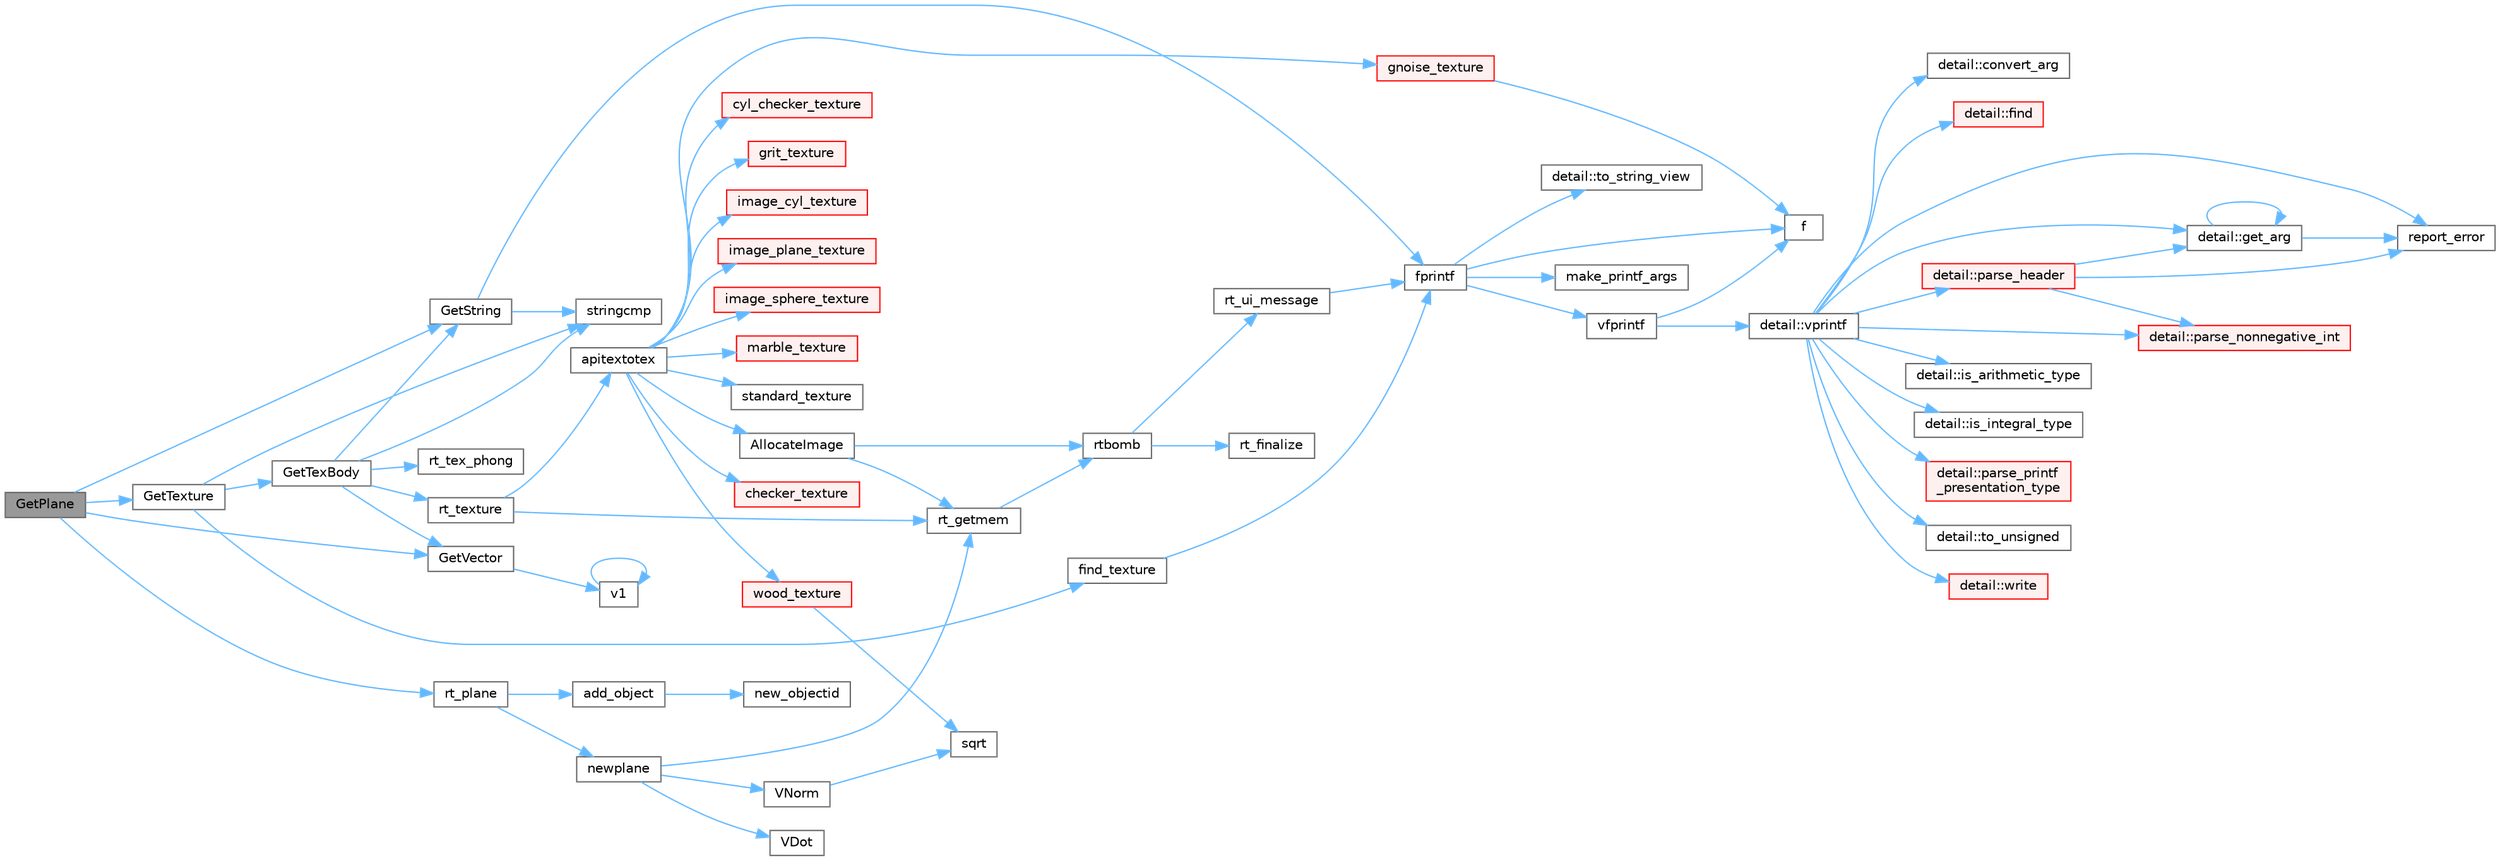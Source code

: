digraph "GetPlane"
{
 // LATEX_PDF_SIZE
  bgcolor="transparent";
  edge [fontname=Helvetica,fontsize=10,labelfontname=Helvetica,labelfontsize=10];
  node [fontname=Helvetica,fontsize=10,shape=box,height=0.2,width=0.4];
  rankdir="LR";
  Node1 [id="Node000001",label="GetPlane",height=0.2,width=0.4,color="gray40", fillcolor="grey60", style="filled", fontcolor="black",tooltip=" "];
  Node1 -> Node2 [id="edge68_Node000001_Node000002",color="steelblue1",style="solid",tooltip=" "];
  Node2 [id="Node000002",label="GetString",height=0.2,width=0.4,color="grey40", fillcolor="white", style="filled",URL="$parse_8cpp.html#a79e0254cd128a92b56de23e8abaa2850",tooltip=" "];
  Node2 -> Node3 [id="edge69_Node000002_Node000003",color="steelblue1",style="solid",tooltip=" "];
  Node3 [id="Node000003",label="fprintf",height=0.2,width=0.4,color="grey40", fillcolor="white", style="filled",URL="$printf_8h.html#a9f315126362cae9675de1642105e631e",tooltip=" "];
  Node3 -> Node4 [id="edge70_Node000003_Node000004",color="steelblue1",style="solid",tooltip=" "];
  Node4 [id="Node000004",label="f",height=0.2,width=0.4,color="grey40", fillcolor="white", style="filled",URL="$cxx11__tensor__map_8cpp.html#a7f507fea02198f6cb81c86640c7b1a4e",tooltip=" "];
  Node3 -> Node5 [id="edge71_Node000003_Node000005",color="steelblue1",style="solid",tooltip=" "];
  Node5 [id="Node000005",label="make_printf_args",height=0.2,width=0.4,color="grey40", fillcolor="white", style="filled",URL="$printf_8h.html#a27dcc0efcda04388971dbea3c875f122",tooltip=" "];
  Node3 -> Node6 [id="edge72_Node000003_Node000006",color="steelblue1",style="solid",tooltip=" "];
  Node6 [id="Node000006",label="detail::to_string_view",height=0.2,width=0.4,color="grey40", fillcolor="white", style="filled",URL="$namespacedetail.html#abeae79fa3e1eded2d8fbd56cc9f0960e",tooltip=" "];
  Node3 -> Node7 [id="edge73_Node000003_Node000007",color="steelblue1",style="solid",tooltip=" "];
  Node7 [id="Node000007",label="vfprintf",height=0.2,width=0.4,color="grey40", fillcolor="white", style="filled",URL="$printf_8h.html#abb30aad964fc771fb52cf3ad88649df2",tooltip=" "];
  Node7 -> Node4 [id="edge74_Node000007_Node000004",color="steelblue1",style="solid",tooltip=" "];
  Node7 -> Node8 [id="edge75_Node000007_Node000008",color="steelblue1",style="solid",tooltip=" "];
  Node8 [id="Node000008",label="detail::vprintf",height=0.2,width=0.4,color="grey40", fillcolor="white", style="filled",URL="$namespacedetail.html#a1c8c2218e4c822aa8f743fb9c573717f",tooltip=" "];
  Node8 -> Node9 [id="edge76_Node000008_Node000009",color="steelblue1",style="solid",tooltip=" "];
  Node9 [id="Node000009",label="detail::convert_arg",height=0.2,width=0.4,color="grey40", fillcolor="white", style="filled",URL="$namespacedetail.html#a03c11572c9a664266d6925f327dec7f3",tooltip=" "];
  Node8 -> Node10 [id="edge77_Node000008_Node000010",color="steelblue1",style="solid",tooltip=" "];
  Node10 [id="Node000010",label="detail::find",height=0.2,width=0.4,color="red", fillcolor="#FFF0F0", style="filled",URL="$namespacedetail.html#a6b71952fab3dc32f3edb2c3e9811d8d9",tooltip=" "];
  Node8 -> Node12 [id="edge78_Node000008_Node000012",color="steelblue1",style="solid",tooltip=" "];
  Node12 [id="Node000012",label="detail::get_arg",height=0.2,width=0.4,color="grey40", fillcolor="white", style="filled",URL="$namespacedetail.html#a342ef250e45bd09b2ef666b6fae1c355",tooltip=" "];
  Node12 -> Node12 [id="edge79_Node000012_Node000012",color="steelblue1",style="solid",tooltip=" "];
  Node12 -> Node13 [id="edge80_Node000012_Node000013",color="steelblue1",style="solid",tooltip=" "];
  Node13 [id="Node000013",label="report_error",height=0.2,width=0.4,color="grey40", fillcolor="white", style="filled",URL="$format-inl_8h.html#a5555893692b00b61b3886349332fd01f",tooltip=" "];
  Node8 -> Node14 [id="edge81_Node000008_Node000014",color="steelblue1",style="solid",tooltip=" "];
  Node14 [id="Node000014",label="detail::is_arithmetic_type",height=0.2,width=0.4,color="grey40", fillcolor="white", style="filled",URL="$namespacedetail.html#a802c50a56a3495fdab6020b375ba1389",tooltip=" "];
  Node8 -> Node15 [id="edge82_Node000008_Node000015",color="steelblue1",style="solid",tooltip=" "];
  Node15 [id="Node000015",label="detail::is_integral_type",height=0.2,width=0.4,color="grey40", fillcolor="white", style="filled",URL="$namespacedetail.html#a2a60f8d1bee41b803f43fc42b707b5d1",tooltip=" "];
  Node8 -> Node16 [id="edge83_Node000008_Node000016",color="steelblue1",style="solid",tooltip=" "];
  Node16 [id="Node000016",label="detail::parse_header",height=0.2,width=0.4,color="red", fillcolor="#FFF0F0", style="filled",URL="$namespacedetail.html#afc9d93e58b8edb8077f8bc8eee7f4035",tooltip=" "];
  Node16 -> Node12 [id="edge84_Node000016_Node000012",color="steelblue1",style="solid",tooltip=" "];
  Node16 -> Node25 [id="edge85_Node000016_Node000025",color="steelblue1",style="solid",tooltip=" "];
  Node25 [id="Node000025",label="detail::parse_nonnegative_int",height=0.2,width=0.4,color="red", fillcolor="#FFF0F0", style="filled",URL="$namespacedetail.html#a338caba782225e115a9902d4d0835f5f",tooltip=" "];
  Node16 -> Node13 [id="edge86_Node000016_Node000013",color="steelblue1",style="solid",tooltip=" "];
  Node8 -> Node25 [id="edge87_Node000008_Node000025",color="steelblue1",style="solid",tooltip=" "];
  Node8 -> Node28 [id="edge88_Node000008_Node000028",color="steelblue1",style="solid",tooltip=" "];
  Node28 [id="Node000028",label="detail::parse_printf\l_presentation_type",height=0.2,width=0.4,color="red", fillcolor="#FFF0F0", style="filled",URL="$namespacedetail.html#aa2cb095169b23e3a66260ad7078f44cc",tooltip=" "];
  Node8 -> Node13 [id="edge89_Node000008_Node000013",color="steelblue1",style="solid",tooltip=" "];
  Node8 -> Node30 [id="edge90_Node000008_Node000030",color="steelblue1",style="solid",tooltip=" "];
  Node30 [id="Node000030",label="detail::to_unsigned",height=0.2,width=0.4,color="grey40", fillcolor="white", style="filled",URL="$namespacedetail.html#a4855e668246c731a97484efc329f2aac",tooltip=" "];
  Node8 -> Node31 [id="edge91_Node000008_Node000031",color="steelblue1",style="solid",tooltip=" "];
  Node31 [id="Node000031",label="detail::write",height=0.2,width=0.4,color="red", fillcolor="#FFF0F0", style="filled",URL="$namespacedetail.html#a29dacf26eedc9e3575fb57329a5ca0a3",tooltip=" "];
  Node2 -> Node35 [id="edge92_Node000002_Node000035",color="steelblue1",style="solid",tooltip=" "];
  Node35 [id="Node000035",label="stringcmp",height=0.2,width=0.4,color="grey40", fillcolor="white", style="filled",URL="$parse_8cpp.html#a10e812c093d06c8f91685243dfd5670d",tooltip=" "];
  Node1 -> Node36 [id="edge93_Node000001_Node000036",color="steelblue1",style="solid",tooltip=" "];
  Node36 [id="Node000036",label="GetTexture",height=0.2,width=0.4,color="grey40", fillcolor="white", style="filled",URL="$parse_8cpp.html#a2a311b715c7bce7dd3c0e130fd242655",tooltip=" "];
  Node36 -> Node37 [id="edge94_Node000036_Node000037",color="steelblue1",style="solid",tooltip=" "];
  Node37 [id="Node000037",label="find_texture",height=0.2,width=0.4,color="grey40", fillcolor="white", style="filled",URL="$parse_8cpp.html#a3373dda91944e8bd8e1ec3a0837eda3d",tooltip=" "];
  Node37 -> Node3 [id="edge95_Node000037_Node000003",color="steelblue1",style="solid",tooltip=" "];
  Node36 -> Node38 [id="edge96_Node000036_Node000038",color="steelblue1",style="solid",tooltip=" "];
  Node38 [id="Node000038",label="GetTexBody",height=0.2,width=0.4,color="grey40", fillcolor="white", style="filled",URL="$parse_8cpp.html#a9bde5be8ed7fef353b7e26c6bb26080d",tooltip=" "];
  Node38 -> Node2 [id="edge97_Node000038_Node000002",color="steelblue1",style="solid",tooltip=" "];
  Node38 -> Node39 [id="edge98_Node000038_Node000039",color="steelblue1",style="solid",tooltip=" "];
  Node39 [id="Node000039",label="GetVector",height=0.2,width=0.4,color="grey40", fillcolor="white", style="filled",URL="$parse_8cpp.html#aa05035bdaae3230f25f564d4ce9b2a64",tooltip=" "];
  Node39 -> Node40 [id="edge99_Node000039_Node000040",color="steelblue1",style="solid",tooltip=" "];
  Node40 [id="Node000040",label="v1",height=0.2,width=0.4,color="grey40", fillcolor="white", style="filled",URL="$_tutorial___reshape_mat2_vec_8cpp.html#a10bd710692c91bc238f2e1da77730678",tooltip=" "];
  Node40 -> Node40 [id="edge100_Node000040_Node000040",color="steelblue1",style="solid",tooltip=" "];
  Node38 -> Node41 [id="edge101_Node000038_Node000041",color="steelblue1",style="solid",tooltip=" "];
  Node41 [id="Node000041",label="rt_tex_phong",height=0.2,width=0.4,color="grey40", fillcolor="white", style="filled",URL="$api_8cpp.html#a630adc33f717b01bf04b8cbdf4e3aa86",tooltip=" "];
  Node38 -> Node42 [id="edge102_Node000038_Node000042",color="steelblue1",style="solid",tooltip=" "];
  Node42 [id="Node000042",label="rt_texture",height=0.2,width=0.4,color="grey40", fillcolor="white", style="filled",URL="$api_8cpp.html#a6c4440ce7b2b3e0659577fdbbda3f120",tooltip=" "];
  Node42 -> Node43 [id="edge103_Node000042_Node000043",color="steelblue1",style="solid",tooltip=" "];
  Node43 [id="Node000043",label="apitextotex",height=0.2,width=0.4,color="grey40", fillcolor="white", style="filled",URL="$api_8cpp.html#a498a435f3fff94779e591e58e77f7bb0",tooltip=" "];
  Node43 -> Node44 [id="edge104_Node000043_Node000044",color="steelblue1",style="solid",tooltip=" "];
  Node44 [id="Node000044",label="AllocateImage",height=0.2,width=0.4,color="grey40", fillcolor="white", style="filled",URL="$imap_8cpp.html#a6137217c6fd64e2b8e929c1386404c11",tooltip=" "];
  Node44 -> Node45 [id="edge105_Node000044_Node000045",color="steelblue1",style="solid",tooltip=" "];
  Node45 [id="Node000045",label="rt_getmem",height=0.2,width=0.4,color="grey40", fillcolor="white", style="filled",URL="$util_8cpp.html#a55411670110436341b6dba465125eb8f",tooltip=" "];
  Node45 -> Node46 [id="edge106_Node000045_Node000046",color="steelblue1",style="solid",tooltip=" "];
  Node46 [id="Node000046",label="rtbomb",height=0.2,width=0.4,color="grey40", fillcolor="white", style="filled",URL="$util_8cpp.html#ab11ff87b1a71787f653c8026fe800e3d",tooltip=" "];
  Node46 -> Node47 [id="edge107_Node000046_Node000047",color="steelblue1",style="solid",tooltip=" "];
  Node47 [id="Node000047",label="rt_finalize",height=0.2,width=0.4,color="grey40", fillcolor="white", style="filled",URL="$tachyon__video_8cpp.html#a846c00845423b3f83b3192ae8b179604",tooltip=" "];
  Node46 -> Node48 [id="edge108_Node000046_Node000048",color="steelblue1",style="solid",tooltip=" "];
  Node48 [id="Node000048",label="rt_ui_message",height=0.2,width=0.4,color="grey40", fillcolor="white", style="filled",URL="$ui_8cpp.html#aea0c1431950c57ff36231c7f4ba804f1",tooltip=" "];
  Node48 -> Node3 [id="edge109_Node000048_Node000003",color="steelblue1",style="solid",tooltip=" "];
  Node44 -> Node46 [id="edge110_Node000044_Node000046",color="steelblue1",style="solid",tooltip=" "];
  Node43 -> Node49 [id="edge111_Node000043_Node000049",color="steelblue1",style="solid",tooltip=" "];
  Node49 [id="Node000049",label="checker_texture",height=0.2,width=0.4,color="red", fillcolor="#FFF0F0", style="filled",URL="$texture_8cpp.html#a926e657803b803fc22d46dfd2721dd5b",tooltip=" "];
  Node43 -> Node51 [id="edge112_Node000043_Node000051",color="steelblue1",style="solid",tooltip=" "];
  Node51 [id="Node000051",label="cyl_checker_texture",height=0.2,width=0.4,color="red", fillcolor="#FFF0F0", style="filled",URL="$texture_8cpp.html#ad59b944c5f5bcc3927f7ccfad55c9383",tooltip=" "];
  Node43 -> Node55 [id="edge113_Node000043_Node000055",color="steelblue1",style="solid",tooltip=" "];
  Node55 [id="Node000055",label="gnoise_texture",height=0.2,width=0.4,color="red", fillcolor="#FFF0F0", style="filled",URL="$texture_8cpp.html#a3a1df603709a4c931d8f0f28c334c32a",tooltip=" "];
  Node55 -> Node4 [id="edge114_Node000055_Node000004",color="steelblue1",style="solid",tooltip=" "];
  Node43 -> Node57 [id="edge115_Node000043_Node000057",color="steelblue1",style="solid",tooltip=" "];
  Node57 [id="Node000057",label="grit_texture",height=0.2,width=0.4,color="red", fillcolor="#FFF0F0", style="filled",URL="$texture_8cpp.html#a16f421e0c0ee9b0738a087138f1980a7",tooltip=" "];
  Node43 -> Node58 [id="edge116_Node000043_Node000058",color="steelblue1",style="solid",tooltip=" "];
  Node58 [id="Node000058",label="image_cyl_texture",height=0.2,width=0.4,color="red", fillcolor="#FFF0F0", style="filled",URL="$texture_8cpp.html#a52b48381cb910d5f143894200411ff37",tooltip=" "];
  Node43 -> Node67 [id="edge117_Node000043_Node000067",color="steelblue1",style="solid",tooltip=" "];
  Node67 [id="Node000067",label="image_plane_texture",height=0.2,width=0.4,color="red", fillcolor="#FFF0F0", style="filled",URL="$texture_8cpp.html#a41be0bb1ac0fb0b858aac298513728c5",tooltip=" "];
  Node43 -> Node68 [id="edge118_Node000043_Node000068",color="steelblue1",style="solid",tooltip=" "];
  Node68 [id="Node000068",label="image_sphere_texture",height=0.2,width=0.4,color="red", fillcolor="#FFF0F0", style="filled",URL="$texture_8cpp.html#ac7dc3e6c82bb9bd39a3bba235b8c6327",tooltip=" "];
  Node43 -> Node71 [id="edge119_Node000043_Node000071",color="steelblue1",style="solid",tooltip=" "];
  Node71 [id="Node000071",label="marble_texture",height=0.2,width=0.4,color="red", fillcolor="#FFF0F0", style="filled",URL="$texture_8cpp.html#a7e0f5928595ddb9dbd249c681e061180",tooltip=" "];
  Node43 -> Node73 [id="edge120_Node000043_Node000073",color="steelblue1",style="solid",tooltip=" "];
  Node73 [id="Node000073",label="standard_texture",height=0.2,width=0.4,color="grey40", fillcolor="white", style="filled",URL="$texture_8cpp.html#a657e9303e0ae6f79b98458d353f0c3a8",tooltip=" "];
  Node43 -> Node74 [id="edge121_Node000043_Node000074",color="steelblue1",style="solid",tooltip=" "];
  Node74 [id="Node000074",label="wood_texture",height=0.2,width=0.4,color="red", fillcolor="#FFF0F0", style="filled",URL="$texture_8cpp.html#a083476ab18f69b1813e05f61d34ac3fa",tooltip=" "];
  Node74 -> Node54 [id="edge122_Node000074_Node000054",color="steelblue1",style="solid",tooltip=" "];
  Node54 [id="Node000054",label="sqrt",height=0.2,width=0.4,color="grey40", fillcolor="white", style="filled",URL="$_array_cwise_unary_ops_8h.html#a656b9217a2fcb6de59dc8d1eb3079cc7",tooltip=" "];
  Node42 -> Node45 [id="edge123_Node000042_Node000045",color="steelblue1",style="solid",tooltip=" "];
  Node38 -> Node35 [id="edge124_Node000038_Node000035",color="steelblue1",style="solid",tooltip=" "];
  Node36 -> Node35 [id="edge125_Node000036_Node000035",color="steelblue1",style="solid",tooltip=" "];
  Node1 -> Node39 [id="edge126_Node000001_Node000039",color="steelblue1",style="solid",tooltip=" "];
  Node1 -> Node76 [id="edge127_Node000001_Node000076",color="steelblue1",style="solid",tooltip=" "];
  Node76 [id="Node000076",label="rt_plane",height=0.2,width=0.4,color="grey40", fillcolor="white", style="filled",URL="$api_8cpp.html#a718109f91c3ff8803074ff7a943f24d2",tooltip=" "];
  Node76 -> Node77 [id="edge128_Node000076_Node000077",color="steelblue1",style="solid",tooltip=" "];
  Node77 [id="Node000077",label="add_object",height=0.2,width=0.4,color="grey40", fillcolor="white", style="filled",URL="$intersect_8cpp.html#a628b96c94f136c666a70cc55f225508a",tooltip=" "];
  Node77 -> Node78 [id="edge129_Node000077_Node000078",color="steelblue1",style="solid",tooltip=" "];
  Node78 [id="Node000078",label="new_objectid",height=0.2,width=0.4,color="grey40", fillcolor="white", style="filled",URL="$intersect_8cpp.html#a10c0fe4f7a99794de5a0c132bb1b5ee3",tooltip=" "];
  Node76 -> Node79 [id="edge130_Node000076_Node000079",color="steelblue1",style="solid",tooltip=" "];
  Node79 [id="Node000079",label="newplane",height=0.2,width=0.4,color="grey40", fillcolor="white", style="filled",URL="$plane_8cpp.html#aee9f99a74db4f8fe4c9a5deb0f4e2ddc",tooltip=" "];
  Node79 -> Node45 [id="edge131_Node000079_Node000045",color="steelblue1",style="solid",tooltip=" "];
  Node79 -> Node80 [id="edge132_Node000079_Node000080",color="steelblue1",style="solid",tooltip=" "];
  Node80 [id="Node000080",label="VDot",height=0.2,width=0.4,color="grey40", fillcolor="white", style="filled",URL="$vector_8cpp.html#a837ddec31f7e2a3e93f666461b61af2b",tooltip=" "];
  Node79 -> Node81 [id="edge133_Node000079_Node000081",color="steelblue1",style="solid",tooltip=" "];
  Node81 [id="Node000081",label="VNorm",height=0.2,width=0.4,color="grey40", fillcolor="white", style="filled",URL="$vector_8cpp.html#ac8a6404fc67035bd2124e30b9c60d24a",tooltip=" "];
  Node81 -> Node54 [id="edge134_Node000081_Node000054",color="steelblue1",style="solid",tooltip=" "];
}
